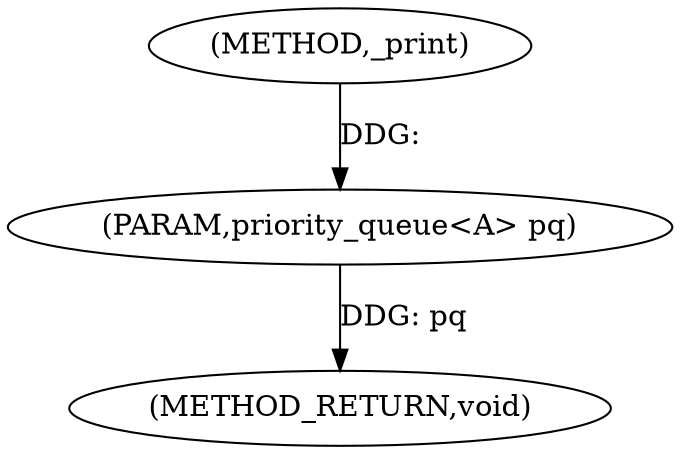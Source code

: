 digraph "_print" {  
"1000290" [label = "(METHOD,_print)" ]
"1000293" [label = "(METHOD_RETURN,void)" ]
"1000291" [label = "(PARAM,priority_queue<A> pq)" ]
  "1000291" -> "1000293"  [ label = "DDG: pq"] 
  "1000290" -> "1000291"  [ label = "DDG: "] 
}
